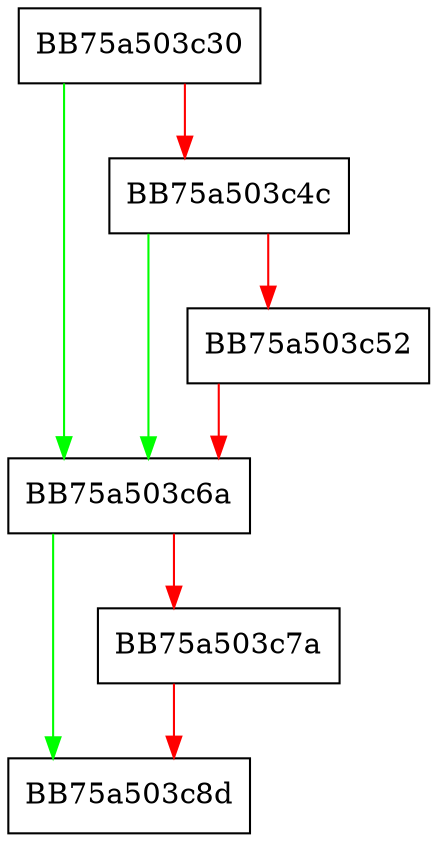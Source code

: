 digraph MpContainerClose {
  node [shape="box"];
  graph [splines=ortho];
  BB75a503c30 -> BB75a503c6a [color="green"];
  BB75a503c30 -> BB75a503c4c [color="red"];
  BB75a503c4c -> BB75a503c6a [color="green"];
  BB75a503c4c -> BB75a503c52 [color="red"];
  BB75a503c52 -> BB75a503c6a [color="red"];
  BB75a503c6a -> BB75a503c8d [color="green"];
  BB75a503c6a -> BB75a503c7a [color="red"];
  BB75a503c7a -> BB75a503c8d [color="red"];
}